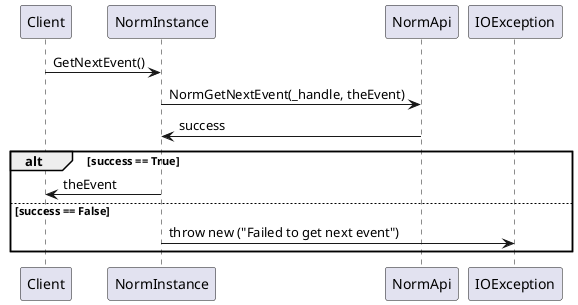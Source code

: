@startuml
Client -> NormInstance : GetNextEvent()
NormInstance -> NormApi : NormGetNextEvent(_handle, theEvent)
NormInstance <- NormApi : success
alt success == True
Client <- NormInstance: theEvent
else success == False
NormInstance -> IOException: throw new ("Failed to get next event")
end
@enduml